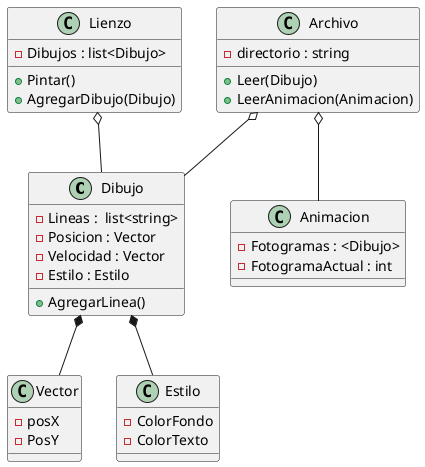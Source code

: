 @startuml Pintor 

class Dibujo{
    -Lineas :  list<string>
    -Posicion : Vector
    -Velocidad : Vector
    +AgregarLinea()
    -Estilo : Estilo
}

class Vector{
    -posX
    -PosY
}

class Archivo{
    -directorio : string
    +Leer(Dibujo)
    +LeerAnimacion(Animacion)
}

class Estilo{
    -ColorFondo
    -ColorTexto
}

class Animacion{
    -Fotogramas : <Dibujo>
    -FotogramaActual : int
}

class Lienzo{
    -Dibujos : list<Dibujo>
    +Pintar()
    +AgregarDibujo(Dibujo)
}

Dibujo *-- Vector
Archivo o-- Dibujo
Dibujo *-- Estilo
Archivo o-- Animacion
Lienzo o-- Dibujo